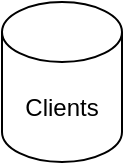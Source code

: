<mxfile version="20.4.0" type="github">
  <diagram id="3GrmIsDeJTuAdP56ZO4b" name="Página-1">
    <mxGraphModel dx="1422" dy="705" grid="1" gridSize="10" guides="1" tooltips="1" connect="1" arrows="1" fold="1" page="1" pageScale="1" pageWidth="827" pageHeight="1169" math="0" shadow="0">
      <root>
        <mxCell id="0" />
        <mxCell id="1" parent="0" />
        <mxCell id="cDcl2m6ihmtYbbKUVlXN-1" value="Clients" style="shape=cylinder3;whiteSpace=wrap;html=1;boundedLbl=1;backgroundOutline=1;size=15;" vertex="1" parent="1">
          <mxGeometry x="740" y="30" width="60" height="80" as="geometry" />
        </mxCell>
      </root>
    </mxGraphModel>
  </diagram>
</mxfile>
